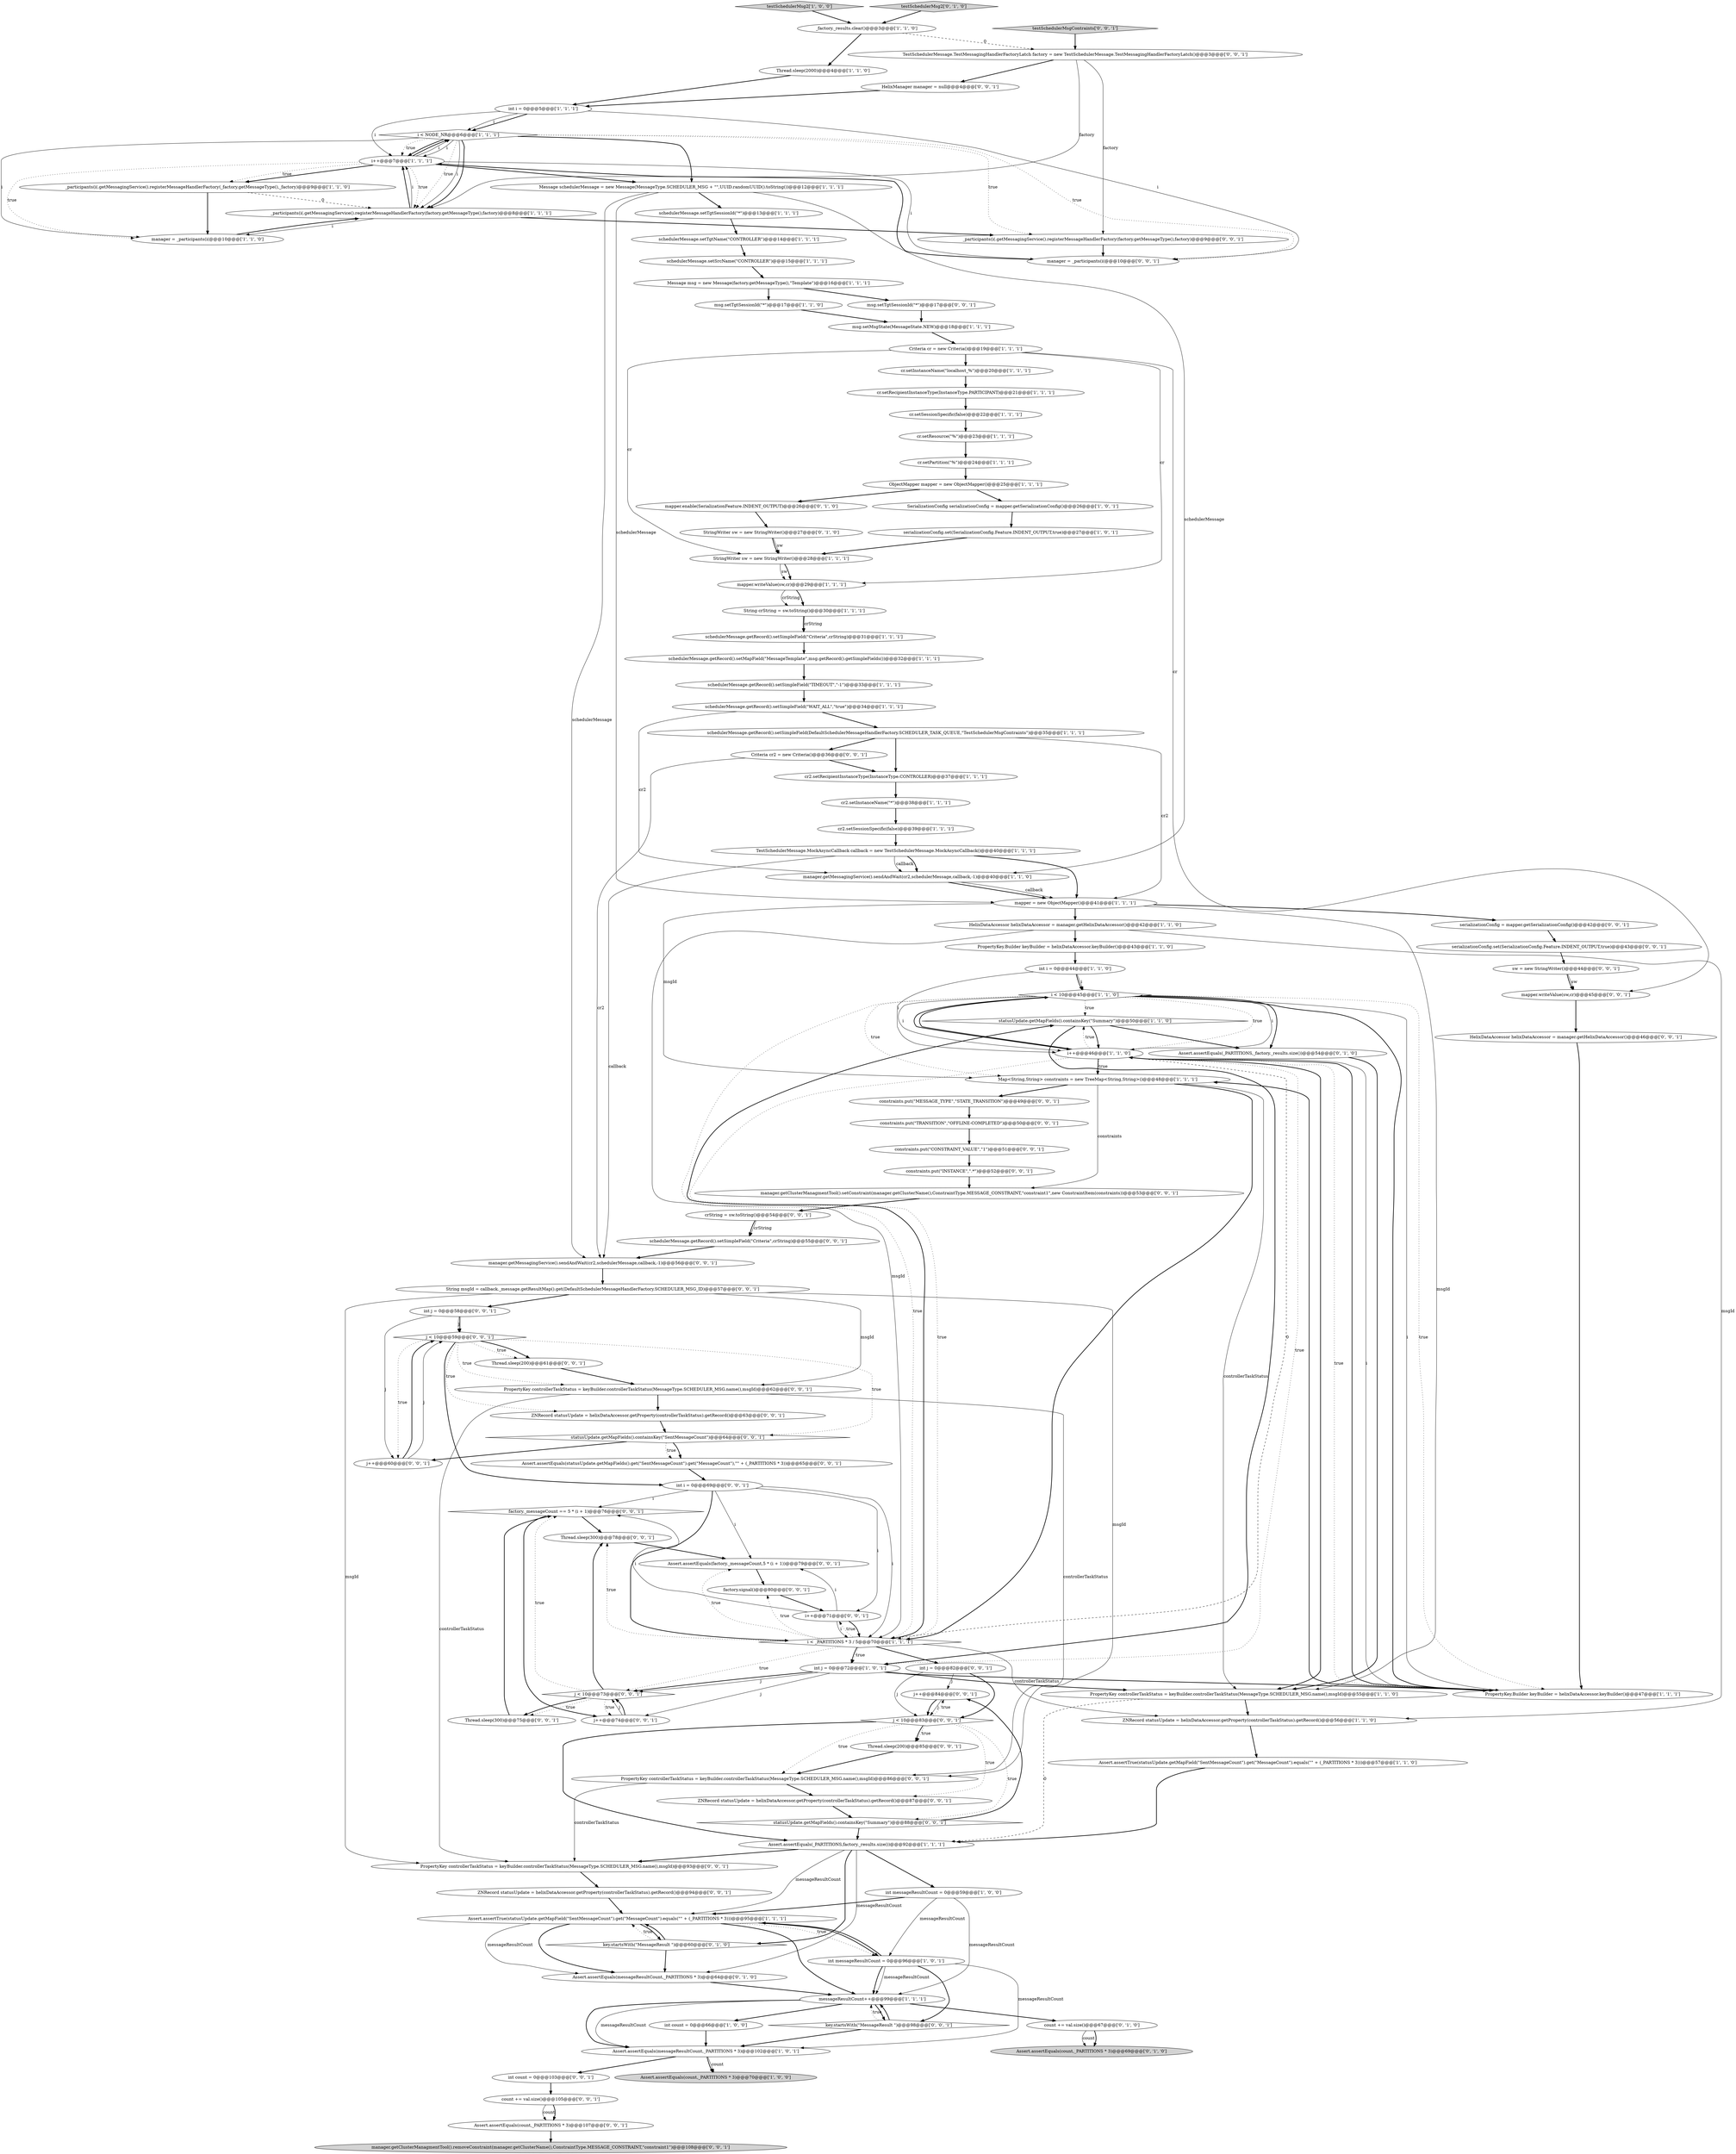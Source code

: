 digraph {
42 [style = filled, label = "manager.getMessagingService().sendAndWait(cr2,schedulerMessage,callback,-1)@@@40@@@['1', '1', '0']", fillcolor = white, shape = ellipse image = "AAA0AAABBB1BBB"];
119 [style = filled, label = "factory._messageCount == 5 * (i + 1)@@@76@@@['0', '0', '1']", fillcolor = white, shape = diamond image = "AAA0AAABBB3BBB"];
96 [style = filled, label = "ZNRecord statusUpdate = helixDataAccessor.getProperty(controllerTaskStatus).getRecord()@@@63@@@['0', '0', '1']", fillcolor = white, shape = ellipse image = "AAA0AAABBB3BBB"];
51 [style = filled, label = "messageResultCount++@@@99@@@['1', '1', '1']", fillcolor = white, shape = ellipse image = "AAA0AAABBB1BBB"];
3 [style = filled, label = "Thread.sleep(2000)@@@4@@@['1', '1', '0']", fillcolor = white, shape = ellipse image = "AAA0AAABBB1BBB"];
23 [style = filled, label = "int messageResultCount = 0@@@59@@@['1', '0', '0']", fillcolor = white, shape = ellipse image = "AAA0AAABBB1BBB"];
53 [style = filled, label = "PropertyKey.Builder keyBuilder = helixDataAccessor.keyBuilder()@@@43@@@['1', '1', '0']", fillcolor = white, shape = ellipse image = "AAA0AAABBB1BBB"];
109 [style = filled, label = "Assert.assertEquals(statusUpdate.getMapFields().get(\"SentMessageCount\").get(\"MessageCount\"),\"\" + (_PARTITIONS * 3))@@@65@@@['0', '0', '1']", fillcolor = white, shape = ellipse image = "AAA0AAABBB3BBB"];
64 [style = filled, label = "mapper.enable(SerializationFeature.INDENT_OUTPUT)@@@26@@@['0', '1', '0']", fillcolor = white, shape = ellipse image = "AAA0AAABBB2BBB"];
86 [style = filled, label = "TestSchedulerMessage.TestMessagingHandlerFactoryLatch factory = new TestSchedulerMessage.TestMessagingHandlerFactoryLatch()@@@3@@@['0', '0', '1']", fillcolor = white, shape = ellipse image = "AAA0AAABBB3BBB"];
52 [style = filled, label = "ObjectMapper mapper = new ObjectMapper()@@@25@@@['1', '1', '1']", fillcolor = white, shape = ellipse image = "AAA0AAABBB1BBB"];
65 [style = filled, label = "Assert.assertEquals(_PARTITIONS,_factory._results.size())@@@54@@@['0', '1', '0']", fillcolor = white, shape = ellipse image = "AAA0AAABBB2BBB"];
70 [style = filled, label = "key.startsWith(\"MessageResult \")@@@98@@@['0', '0', '1']", fillcolor = white, shape = diamond image = "AAA0AAABBB3BBB"];
88 [style = filled, label = "crString = sw.toString()@@@54@@@['0', '0', '1']", fillcolor = white, shape = ellipse image = "AAA0AAABBB3BBB"];
60 [style = filled, label = "StringWriter sw = new StringWriter()@@@27@@@['0', '1', '0']", fillcolor = white, shape = ellipse image = "AAA0AAABBB2BBB"];
11 [style = filled, label = "mapper = new ObjectMapper()@@@41@@@['1', '1', '1']", fillcolor = white, shape = ellipse image = "AAA0AAABBB1BBB"];
110 [style = filled, label = "j++@@@84@@@['0', '0', '1']", fillcolor = white, shape = ellipse image = "AAA0AAABBB3BBB"];
55 [style = filled, label = "cr2.setInstanceName(\"*\")@@@38@@@['1', '1', '1']", fillcolor = white, shape = ellipse image = "AAA0AAABBB1BBB"];
26 [style = filled, label = "cr2.setSessionSpecific(false)@@@39@@@['1', '1', '1']", fillcolor = white, shape = ellipse image = "AAA0AAABBB1BBB"];
27 [style = filled, label = "i < NODE_NR@@@6@@@['1', '1', '1']", fillcolor = white, shape = diamond image = "AAA0AAABBB1BBB"];
106 [style = filled, label = "int i = 0@@@69@@@['0', '0', '1']", fillcolor = white, shape = ellipse image = "AAA0AAABBB3BBB"];
75 [style = filled, label = "String msgId = callback._message.getResultMap().get(DefaultSchedulerMessageHandlerFactory.SCHEDULER_MSG_ID)@@@57@@@['0', '0', '1']", fillcolor = white, shape = ellipse image = "AAA0AAABBB3BBB"];
76 [style = filled, label = "HelixManager manager = null@@@4@@@['0', '0', '1']", fillcolor = white, shape = ellipse image = "AAA0AAABBB3BBB"];
38 [style = filled, label = "statusUpdate.getMapFields().containsKey(\"Summary\")@@@50@@@['1', '1', '0']", fillcolor = white, shape = diamond image = "AAA0AAABBB1BBB"];
13 [style = filled, label = "i < 10@@@45@@@['1', '1', '0']", fillcolor = white, shape = diamond image = "AAA0AAABBB1BBB"];
12 [style = filled, label = "schedulerMessage.getRecord().setMapField(\"MessageTemplate\",msg.getRecord().getSimpleFields())@@@32@@@['1', '1', '1']", fillcolor = white, shape = ellipse image = "AAA0AAABBB1BBB"];
115 [style = filled, label = "Assert.assertEquals(factory._messageCount,5 * (i + 1))@@@79@@@['0', '0', '1']", fillcolor = white, shape = ellipse image = "AAA0AAABBB3BBB"];
102 [style = filled, label = "sw = new StringWriter()@@@44@@@['0', '0', '1']", fillcolor = white, shape = ellipse image = "AAA0AAABBB3BBB"];
84 [style = filled, label = "testSchedulerMsgContraints['0', '0', '1']", fillcolor = lightgray, shape = diamond image = "AAA0AAABBB3BBB"];
0 [style = filled, label = "StringWriter sw = new StringWriter()@@@28@@@['1', '1', '1']", fillcolor = white, shape = ellipse image = "AAA0AAABBB1BBB"];
77 [style = filled, label = "int j = 0@@@58@@@['0', '0', '1']", fillcolor = white, shape = ellipse image = "AAA0AAABBB3BBB"];
47 [style = filled, label = "PropertyKey.Builder keyBuilder = helixDataAccessor.keyBuilder()@@@47@@@['1', '1', '1']", fillcolor = white, shape = ellipse image = "AAA0AAABBB1BBB"];
111 [style = filled, label = "Thread.sleep(200)@@@85@@@['0', '0', '1']", fillcolor = white, shape = ellipse image = "AAA0AAABBB3BBB"];
89 [style = filled, label = "j < 10@@@59@@@['0', '0', '1']", fillcolor = white, shape = diamond image = "AAA0AAABBB3BBB"];
117 [style = filled, label = "schedulerMessage.getRecord().setSimpleField(\"Criteria\",crString)@@@55@@@['0', '0', '1']", fillcolor = white, shape = ellipse image = "AAA0AAABBB3BBB"];
34 [style = filled, label = "testSchedulerMsg2['1', '0', '0']", fillcolor = lightgray, shape = diamond image = "AAA0AAABBB1BBB"];
56 [style = filled, label = "int i = 0@@@5@@@['1', '1', '1']", fillcolor = white, shape = ellipse image = "AAA0AAABBB1BBB"];
100 [style = filled, label = "HelixDataAccessor helixDataAccessor = manager.getHelixDataAccessor()@@@46@@@['0', '0', '1']", fillcolor = white, shape = ellipse image = "AAA0AAABBB3BBB"];
36 [style = filled, label = "schedulerMessage.getRecord().setSimpleField(DefaultSchedulerMessageHandlerFactory.SCHEDULER_TASK_QUEUE,\"TestSchedulerMsgContraints\")@@@35@@@['1', '1', '1']", fillcolor = white, shape = ellipse image = "AAA0AAABBB1BBB"];
85 [style = filled, label = "constraints.put(\"MESSAGE_TYPE\",\"STATE_TRANSITION\")@@@49@@@['0', '0', '1']", fillcolor = white, shape = ellipse image = "AAA0AAABBB3BBB"];
48 [style = filled, label = "i++@@@46@@@['1', '1', '0']", fillcolor = white, shape = ellipse image = "AAA0AAABBB1BBB"];
92 [style = filled, label = "PropertyKey controllerTaskStatus = keyBuilder.controllerTaskStatus(MessageType.SCHEDULER_MSG.name(),msgId)@@@93@@@['0', '0', '1']", fillcolor = white, shape = ellipse image = "AAA0AAABBB3BBB"];
14 [style = filled, label = "Assert.assertTrue(statusUpdate.getMapField(\"SentMessageCount\").get(\"MessageCount\").equals(\"\" + (_PARTITIONS * 3)))@@@95@@@['1', '1', '1']", fillcolor = white, shape = ellipse image = "AAA0AAABBB1BBB"];
67 [style = filled, label = "Assert.assertEquals(count,_PARTITIONS * 3)@@@69@@@['0', '1', '0']", fillcolor = lightgray, shape = ellipse image = "AAA0AAABBB2BBB"];
17 [style = filled, label = "Assert.assertTrue(statusUpdate.getMapField(\"SentMessageCount\").get(\"MessageCount\").equals(\"\" + (_PARTITIONS * 3)))@@@57@@@['1', '1', '0']", fillcolor = white, shape = ellipse image = "AAA0AAABBB1BBB"];
46 [style = filled, label = "cr.setInstanceName(\"localhost_%\")@@@20@@@['1', '1', '1']", fillcolor = white, shape = ellipse image = "AAA0AAABBB1BBB"];
58 [style = filled, label = "cr.setPartition(\"%\")@@@24@@@['1', '1', '1']", fillcolor = white, shape = ellipse image = "AAA0AAABBB1BBB"];
104 [style = filled, label = "constraints.put(\"TRANSITION\",\"OFFLINE-COMPLETED\")@@@50@@@['0', '0', '1']", fillcolor = white, shape = ellipse image = "AAA0AAABBB3BBB"];
87 [style = filled, label = "Thread.sleep(300)@@@78@@@['0', '0', '1']", fillcolor = white, shape = ellipse image = "AAA0AAABBB3BBB"];
105 [style = filled, label = "constraints.put(\"CONSTRAINT_VALUE\",\"1\")@@@51@@@['0', '0', '1']", fillcolor = white, shape = ellipse image = "AAA0AAABBB3BBB"];
6 [style = filled, label = "SerializationConfig serializationConfig = mapper.getSerializationConfig()@@@26@@@['1', '0', '1']", fillcolor = white, shape = ellipse image = "AAA0AAABBB1BBB"];
16 [style = filled, label = "_factory._results.clear()@@@3@@@['1', '1', '0']", fillcolor = white, shape = ellipse image = "AAA0AAABBB1BBB"];
90 [style = filled, label = "int count = 0@@@103@@@['0', '0', '1']", fillcolor = white, shape = ellipse image = "AAA0AAABBB3BBB"];
91 [style = filled, label = "msg.setTgtSessionId(\"*\")@@@17@@@['0', '0', '1']", fillcolor = white, shape = ellipse image = "AAA0AAABBB3BBB"];
80 [style = filled, label = "int j = 0@@@82@@@['0', '0', '1']", fillcolor = white, shape = ellipse image = "AAA0AAABBB3BBB"];
81 [style = filled, label = "j < 10@@@83@@@['0', '0', '1']", fillcolor = white, shape = diamond image = "AAA0AAABBB3BBB"];
9 [style = filled, label = "cr.setSessionSpecific(false)@@@22@@@['1', '1', '1']", fillcolor = white, shape = ellipse image = "AAA0AAABBB1BBB"];
32 [style = filled, label = "cr.setResource(\"%\")@@@23@@@['1', '1', '1']", fillcolor = white, shape = ellipse image = "AAA0AAABBB1BBB"];
95 [style = filled, label = "mapper.writeValue(sw,cr)@@@45@@@['0', '0', '1']", fillcolor = white, shape = ellipse image = "AAA0AAABBB3BBB"];
93 [style = filled, label = "j < 10@@@73@@@['0', '0', '1']", fillcolor = white, shape = diamond image = "AAA0AAABBB3BBB"];
45 [style = filled, label = "msg.setMsgState(MessageState.NEW)@@@18@@@['1', '1', '1']", fillcolor = white, shape = ellipse image = "AAA0AAABBB1BBB"];
63 [style = filled, label = "key.startsWith(\"MessageResult \")@@@60@@@['0', '1', '0']", fillcolor = white, shape = diamond image = "AAA0AAABBB2BBB"];
33 [style = filled, label = "cr.setRecipientInstanceType(InstanceType.PARTICIPANT)@@@21@@@['1', '1', '1']", fillcolor = white, shape = ellipse image = "AAA0AAABBB1BBB"];
98 [style = filled, label = "Thread.sleep(200)@@@61@@@['0', '0', '1']", fillcolor = white, shape = ellipse image = "AAA0AAABBB3BBB"];
99 [style = filled, label = "j++@@@74@@@['0', '0', '1']", fillcolor = white, shape = ellipse image = "AAA0AAABBB3BBB"];
72 [style = filled, label = "ZNRecord statusUpdate = helixDataAccessor.getProperty(controllerTaskStatus).getRecord()@@@87@@@['0', '0', '1']", fillcolor = white, shape = ellipse image = "AAA0AAABBB3BBB"];
35 [style = filled, label = "schedulerMessage.getRecord().setSimpleField(\"Criteria\",crString)@@@31@@@['1', '1', '1']", fillcolor = white, shape = ellipse image = "AAA0AAABBB1BBB"];
78 [style = filled, label = "i++@@@71@@@['0', '0', '1']", fillcolor = white, shape = ellipse image = "AAA0AAABBB3BBB"];
114 [style = filled, label = "statusUpdate.getMapFields().containsKey(\"Summary\")@@@88@@@['0', '0', '1']", fillcolor = white, shape = diamond image = "AAA0AAABBB3BBB"];
44 [style = filled, label = "int messageResultCount = 0@@@96@@@['1', '0', '1']", fillcolor = white, shape = ellipse image = "AAA0AAABBB1BBB"];
79 [style = filled, label = "count += val.size()@@@105@@@['0', '0', '1']", fillcolor = white, shape = ellipse image = "AAA0AAABBB3BBB"];
5 [style = filled, label = "i++@@@7@@@['1', '1', '1']", fillcolor = white, shape = ellipse image = "AAA0AAABBB1BBB"];
2 [style = filled, label = "int j = 0@@@72@@@['1', '0', '1']", fillcolor = white, shape = ellipse image = "AAA0AAABBB1BBB"];
49 [style = filled, label = "PropertyKey controllerTaskStatus = keyBuilder.controllerTaskStatus(MessageType.SCHEDULER_MSG.name(),msgId)@@@55@@@['1', '1', '0']", fillcolor = white, shape = ellipse image = "AAA0AAABBB1BBB"];
97 [style = filled, label = "j++@@@60@@@['0', '0', '1']", fillcolor = white, shape = ellipse image = "AAA0AAABBB3BBB"];
20 [style = filled, label = "serializationConfig.set(SerializationConfig.Feature.INDENT_OUTPUT,true)@@@27@@@['1', '0', '1']", fillcolor = white, shape = ellipse image = "AAA0AAABBB1BBB"];
69 [style = filled, label = "manager.getClusterManagmentTool().setConstraint(manager.getClusterName(),ConstraintType.MESSAGE_CONSTRAINT,\"constraint1\",new ConstraintItem(constraints))@@@53@@@['0', '0', '1']", fillcolor = white, shape = ellipse image = "AAA0AAABBB3BBB"];
7 [style = filled, label = "HelixDataAccessor helixDataAccessor = manager.getHelixDataAccessor()@@@42@@@['1', '1', '0']", fillcolor = white, shape = ellipse image = "AAA0AAABBB1BBB"];
118 [style = filled, label = "Thread.sleep(300)@@@75@@@['0', '0', '1']", fillcolor = white, shape = ellipse image = "AAA0AAABBB3BBB"];
54 [style = filled, label = "_participants(i(.getMessagingService().registerMessageHandlerFactory(factory.getMessageType(),factory)@@@8@@@['1', '1', '1']", fillcolor = white, shape = ellipse image = "AAA0AAABBB1BBB"];
73 [style = filled, label = "statusUpdate.getMapFields().containsKey(\"SentMessageCount\")@@@64@@@['0', '0', '1']", fillcolor = white, shape = diamond image = "AAA0AAABBB3BBB"];
108 [style = filled, label = "PropertyKey controllerTaskStatus = keyBuilder.controllerTaskStatus(MessageType.SCHEDULER_MSG.name(),msgId)@@@62@@@['0', '0', '1']", fillcolor = white, shape = ellipse image = "AAA0AAABBB3BBB"];
116 [style = filled, label = "_participants(i(.getMessagingService().registerMessageHandlerFactory(factory.getMessageType(),factory)@@@9@@@['0', '0', '1']", fillcolor = white, shape = ellipse image = "AAA0AAABBB3BBB"];
4 [style = filled, label = "msg.setTgtSessionId(\"*\")@@@17@@@['1', '1', '0']", fillcolor = white, shape = ellipse image = "AAA0AAABBB1BBB"];
103 [style = filled, label = "manager = _participants(i(@@@10@@@['0', '0', '1']", fillcolor = white, shape = ellipse image = "AAA0AAABBB3BBB"];
1 [style = filled, label = "int i = 0@@@44@@@['1', '1', '0']", fillcolor = white, shape = ellipse image = "AAA0AAABBB1BBB"];
61 [style = filled, label = "Assert.assertEquals(messageResultCount,_PARTITIONS * 3)@@@64@@@['0', '1', '0']", fillcolor = white, shape = ellipse image = "AAA0AAABBB2BBB"];
101 [style = filled, label = "Assert.assertEquals(count,_PARTITIONS * 3)@@@107@@@['0', '0', '1']", fillcolor = white, shape = ellipse image = "AAA0AAABBB3BBB"];
112 [style = filled, label = "ZNRecord statusUpdate = helixDataAccessor.getProperty(controllerTaskStatus).getRecord()@@@94@@@['0', '0', '1']", fillcolor = white, shape = ellipse image = "AAA0AAABBB3BBB"];
41 [style = filled, label = "_participants(i(.getMessagingService().registerMessageHandlerFactory(_factory.getMessageType(),_factory)@@@9@@@['1', '1', '0']", fillcolor = white, shape = ellipse image = "AAA0AAABBB1BBB"];
28 [style = filled, label = "manager = _participants(i(@@@10@@@['1', '1', '0']", fillcolor = white, shape = ellipse image = "AAA0AAABBB1BBB"];
57 [style = filled, label = "Criteria cr = new Criteria()@@@19@@@['1', '1', '1']", fillcolor = white, shape = ellipse image = "AAA0AAABBB1BBB"];
68 [style = filled, label = "Criteria cr2 = new Criteria()@@@36@@@['0', '0', '1']", fillcolor = white, shape = ellipse image = "AAA0AAABBB3BBB"];
15 [style = filled, label = "cr2.setRecipientInstanceType(InstanceType.CONTROLLER)@@@37@@@['1', '1', '1']", fillcolor = white, shape = ellipse image = "AAA0AAABBB1BBB"];
25 [style = filled, label = "schedulerMessage.getRecord().setSimpleField(\"TIMEOUT\",\"-1\")@@@33@@@['1', '1', '1']", fillcolor = white, shape = ellipse image = "AAA0AAABBB1BBB"];
22 [style = filled, label = "i < _PARTITIONS * 3 / 5@@@70@@@['1', '1', '1']", fillcolor = white, shape = diamond image = "AAA0AAABBB1BBB"];
66 [style = filled, label = "count += val.size()@@@67@@@['0', '1', '0']", fillcolor = white, shape = ellipse image = "AAA0AAABBB2BBB"];
24 [style = filled, label = "String crString = sw.toString()@@@30@@@['1', '1', '1']", fillcolor = white, shape = ellipse image = "AAA0AAABBB1BBB"];
43 [style = filled, label = "ZNRecord statusUpdate = helixDataAccessor.getProperty(controllerTaskStatus).getRecord()@@@56@@@['1', '1', '0']", fillcolor = white, shape = ellipse image = "AAA0AAABBB1BBB"];
74 [style = filled, label = "constraints.put(\"INSTANCE\",\".*\")@@@52@@@['0', '0', '1']", fillcolor = white, shape = ellipse image = "AAA0AAABBB3BBB"];
59 [style = filled, label = "Assert.assertEquals(_PARTITIONS,factory._results.size())@@@92@@@['1', '1', '1']", fillcolor = white, shape = ellipse image = "AAA0AAABBB1BBB"];
30 [style = filled, label = "Assert.assertEquals(count,_PARTITIONS * 3)@@@70@@@['1', '0', '0']", fillcolor = lightgray, shape = ellipse image = "AAA0AAABBB1BBB"];
39 [style = filled, label = "int count = 0@@@66@@@['1', '0', '0']", fillcolor = white, shape = ellipse image = "AAA0AAABBB1BBB"];
62 [style = filled, label = "testSchedulerMsg2['0', '1', '0']", fillcolor = lightgray, shape = diamond image = "AAA0AAABBB2BBB"];
107 [style = filled, label = "PropertyKey controllerTaskStatus = keyBuilder.controllerTaskStatus(MessageType.SCHEDULER_MSG.name(),msgId)@@@86@@@['0', '0', '1']", fillcolor = white, shape = ellipse image = "AAA0AAABBB3BBB"];
31 [style = filled, label = "Message msg = new Message(factory.getMessageType(),\"Template\")@@@16@@@['1', '1', '1']", fillcolor = white, shape = ellipse image = "AAA0AAABBB1BBB"];
8 [style = filled, label = "TestSchedulerMessage.MockAsyncCallback callback = new TestSchedulerMessage.MockAsyncCallback()@@@40@@@['1', '1', '1']", fillcolor = white, shape = ellipse image = "AAA0AAABBB1BBB"];
113 [style = filled, label = "serializationConfig = mapper.getSerializationConfig()@@@42@@@['0', '0', '1']", fillcolor = white, shape = ellipse image = "AAA0AAABBB3BBB"];
94 [style = filled, label = "serializationConfig.set(SerializationConfig.Feature.INDENT_OUTPUT,true)@@@43@@@['0', '0', '1']", fillcolor = white, shape = ellipse image = "AAA0AAABBB3BBB"];
40 [style = filled, label = "schedulerMessage.setTgtSessionId(\"*\")@@@13@@@['1', '1', '1']", fillcolor = white, shape = ellipse image = "AAA0AAABBB1BBB"];
50 [style = filled, label = "Assert.assertEquals(messageResultCount,_PARTITIONS * 3)@@@102@@@['1', '0', '1']", fillcolor = white, shape = ellipse image = "AAA0AAABBB1BBB"];
18 [style = filled, label = "Map<String,String> constraints = new TreeMap<String,String>()@@@48@@@['1', '1', '1']", fillcolor = white, shape = ellipse image = "AAA0AAABBB1BBB"];
83 [style = filled, label = "manager.getClusterManagmentTool().removeConstraint(manager.getClusterName(),ConstraintType.MESSAGE_CONSTRAINT,\"constraint1\")@@@108@@@['0', '0', '1']", fillcolor = lightgray, shape = ellipse image = "AAA0AAABBB3BBB"];
71 [style = filled, label = "manager.getMessagingService().sendAndWait(cr2,schedulerMessage,callback,-1)@@@56@@@['0', '0', '1']", fillcolor = white, shape = ellipse image = "AAA0AAABBB3BBB"];
21 [style = filled, label = "schedulerMessage.getRecord().setSimpleField(\"WAIT_ALL\",\"true\")@@@34@@@['1', '1', '1']", fillcolor = white, shape = ellipse image = "AAA0AAABBB1BBB"];
37 [style = filled, label = "Message schedulerMessage = new Message(MessageType.SCHEDULER_MSG + \"\",UUID.randomUUID().toString())@@@12@@@['1', '1', '1']", fillcolor = white, shape = ellipse image = "AAA0AAABBB1BBB"];
10 [style = filled, label = "schedulerMessage.setTgtName(\"CONTROLLER\")@@@14@@@['1', '1', '1']", fillcolor = white, shape = ellipse image = "AAA0AAABBB1BBB"];
82 [style = filled, label = "factory.signal()@@@80@@@['0', '0', '1']", fillcolor = white, shape = ellipse image = "AAA0AAABBB3BBB"];
19 [style = filled, label = "schedulerMessage.setSrcName(\"CONTROLLER\")@@@15@@@['1', '1', '1']", fillcolor = white, shape = ellipse image = "AAA0AAABBB1BBB"];
29 [style = filled, label = "mapper.writeValue(sw,cr)@@@29@@@['1', '1', '1']", fillcolor = white, shape = ellipse image = "AAA0AAABBB1BBB"];
87->115 [style = bold, label=""];
12->25 [style = bold, label=""];
54->5 [style = solid, label="i"];
59->23 [style = bold, label=""];
2->99 [style = solid, label="j"];
22->93 [style = dotted, label="true"];
37->71 [style = solid, label="schedulerMessage"];
93->118 [style = dotted, label="true"];
7->53 [style = bold, label=""];
71->75 [style = bold, label=""];
75->108 [style = solid, label="msgId"];
99->93 [style = solid, label="j"];
85->104 [style = bold, label=""];
106->119 [style = solid, label="i"];
75->92 [style = solid, label="msgId"];
66->67 [style = bold, label=""];
8->71 [style = solid, label="callback"];
48->22 [style = dotted, label="true"];
57->0 [style = solid, label="cr"];
22->115 [style = dotted, label="true"];
79->101 [style = solid, label="count"];
74->69 [style = bold, label=""];
22->78 [style = dotted, label="true"];
4->45 [style = bold, label=""];
64->60 [style = bold, label=""];
96->73 [style = bold, label=""];
0->29 [style = solid, label="sw"];
7->43 [style = solid, label="msgId"];
52->64 [style = bold, label=""];
8->42 [style = solid, label="callback"];
110->81 [style = bold, label=""];
5->54 [style = dotted, label="true"];
73->97 [style = bold, label=""];
106->22 [style = bold, label=""];
99->93 [style = bold, label=""];
31->91 [style = bold, label=""];
11->49 [style = solid, label="msgId"];
13->38 [style = dotted, label="true"];
27->5 [style = solid, label="i"];
86->76 [style = bold, label=""];
77->89 [style = solid, label="j"];
106->78 [style = solid, label="i"];
106->115 [style = solid, label="i"];
93->118 [style = bold, label=""];
119->87 [style = bold, label=""];
43->17 [style = bold, label=""];
13->22 [style = dotted, label="true"];
103->5 [style = bold, label=""];
33->9 [style = bold, label=""];
97->89 [style = bold, label=""];
82->78 [style = bold, label=""];
50->30 [style = bold, label=""];
66->67 [style = solid, label="count"];
89->108 [style = dotted, label="true"];
22->80 [style = bold, label=""];
89->98 [style = bold, label=""];
81->111 [style = bold, label=""];
20->0 [style = bold, label=""];
104->105 [style = bold, label=""];
48->13 [style = bold, label=""];
93->99 [style = dotted, label="true"];
70->50 [style = bold, label=""];
86->116 [style = solid, label="factory"];
5->103 [style = solid, label="i"];
5->41 [style = bold, label=""];
24->35 [style = bold, label=""];
89->73 [style = dotted, label="true"];
18->69 [style = solid, label="constraints"];
93->119 [style = dotted, label="true"];
91->45 [style = bold, label=""];
86->54 [style = solid, label="factory"];
13->48 [style = solid, label="i"];
105->74 [style = bold, label=""];
13->48 [style = bold, label=""];
98->108 [style = bold, label=""];
70->51 [style = dotted, label="true"];
8->42 [style = bold, label=""];
63->61 [style = bold, label=""];
108->107 [style = solid, label="controllerTaskStatus"];
57->95 [style = solid, label="cr"];
0->29 [style = bold, label=""];
39->50 [style = bold, label=""];
84->86 [style = bold, label=""];
7->22 [style = solid, label="msgId"];
113->94 [style = bold, label=""];
59->92 [style = bold, label=""];
77->97 [style = solid, label="j"];
48->18 [style = dotted, label="true"];
49->43 [style = bold, label=""];
36->68 [style = bold, label=""];
2->47 [style = bold, label=""];
63->14 [style = bold, label=""];
62->16 [style = bold, label=""];
6->20 [style = bold, label=""];
15->55 [style = bold, label=""];
55->26 [style = bold, label=""];
48->18 [style = bold, label=""];
80->81 [style = bold, label=""];
51->50 [style = bold, label=""];
5->37 [style = bold, label=""];
48->38 [style = dotted, label="true"];
25->21 [style = bold, label=""];
51->66 [style = bold, label=""];
89->106 [style = bold, label=""];
93->87 [style = bold, label=""];
112->14 [style = bold, label=""];
37->40 [style = bold, label=""];
111->107 [style = bold, label=""];
23->51 [style = solid, label="messageResultCount"];
11->113 [style = bold, label=""];
54->116 [style = bold, label=""];
78->22 [style = bold, label=""];
73->109 [style = bold, label=""];
5->27 [style = bold, label=""];
23->44 [style = solid, label="messageResultCount"];
38->48 [style = bold, label=""];
1->48 [style = solid, label="i"];
76->56 [style = bold, label=""];
21->42 [style = solid, label="cr2"];
28->54 [style = bold, label=""];
9->32 [style = bold, label=""];
60->0 [style = solid, label="sw"];
29->24 [style = solid, label="crString"];
2->93 [style = bold, label=""];
78->119 [style = solid, label="i"];
37->42 [style = solid, label="schedulerMessage"];
102->95 [style = solid, label="sw"];
21->36 [style = bold, label=""];
14->44 [style = dotted, label="true"];
44->51 [style = bold, label=""];
22->87 [style = dotted, label="true"];
5->28 [style = dotted, label="true"];
36->11 [style = solid, label="cr2"];
81->114 [style = dotted, label="true"];
1->13 [style = bold, label=""];
61->51 [style = bold, label=""];
56->27 [style = bold, label=""];
22->2 [style = bold, label=""];
14->61 [style = solid, label="messageResultCount"];
59->61 [style = solid, label="messageResultCount"];
37->11 [style = solid, label="schedulerMessage"];
22->38 [style = bold, label=""];
51->39 [style = bold, label=""];
68->15 [style = bold, label=""];
26->8 [style = bold, label=""];
101->83 [style = bold, label=""];
63->14 [style = dotted, label="true"];
27->54 [style = dotted, label="true"];
48->13 [style = solid, label="i"];
115->82 [style = bold, label=""];
27->116 [style = dotted, label="true"];
73->109 [style = dotted, label="true"];
27->5 [style = dotted, label="true"];
18->22 [style = bold, label=""];
22->82 [style = dotted, label="true"];
17->59 [style = bold, label=""];
57->46 [style = bold, label=""];
48->2 [style = dotted, label="true"];
95->100 [style = bold, label=""];
52->6 [style = bold, label=""];
27->103 [style = dotted, label="true"];
2->49 [style = bold, label=""];
59->14 [style = solid, label="messageResultCount"];
108->96 [style = bold, label=""];
27->54 [style = solid, label="i"];
42->11 [style = bold, label=""];
27->37 [style = bold, label=""];
56->5 [style = solid, label="i"];
16->86 [style = dashed, label="0"];
41->54 [style = dashed, label="0"];
47->48 [style = bold, label=""];
31->4 [style = bold, label=""];
13->65 [style = bold, label=""];
81->110 [style = dotted, label="true"];
53->1 [style = bold, label=""];
108->92 [style = solid, label="controllerTaskStatus"];
18->49 [style = solid, label="controllerTaskStatus"];
42->11 [style = solid, label="callback"];
13->18 [style = dotted, label="true"];
48->22 [style = dashed, label="0"];
70->51 [style = bold, label=""];
32->58 [style = bold, label=""];
16->3 [style = bold, label=""];
72->114 [style = bold, label=""];
22->43 [style = solid, label="controllerTaskStatus"];
13->47 [style = dotted, label="true"];
54->5 [style = bold, label=""];
88->117 [style = solid, label="crString"];
81->111 [style = dotted, label="true"];
44->70 [style = bold, label=""];
23->14 [style = bold, label=""];
50->90 [style = bold, label=""];
56->103 [style = solid, label="i"];
107->92 [style = solid, label="controllerTaskStatus"];
94->102 [style = bold, label=""];
44->50 [style = solid, label="messageResultCount"];
89->96 [style = dotted, label="true"];
81->59 [style = bold, label=""];
38->65 [style = bold, label=""];
14->63 [style = bold, label=""];
45->57 [style = bold, label=""];
88->117 [style = bold, label=""];
51->70 [style = bold, label=""];
47->48 [style = solid, label="i"];
97->89 [style = solid, label="j"];
110->81 [style = solid, label="j"];
89->97 [style = dotted, label="true"];
89->98 [style = dotted, label="true"];
79->101 [style = bold, label=""];
27->54 [style = bold, label=""];
14->51 [style = bold, label=""];
48->49 [style = bold, label=""];
47->18 [style = bold, label=""];
117->71 [style = bold, label=""];
92->112 [style = bold, label=""];
1->13 [style = solid, label="i"];
68->71 [style = solid, label="cr2"];
106->22 [style = solid, label="i"];
13->47 [style = bold, label=""];
3->56 [style = bold, label=""];
36->15 [style = bold, label=""];
69->88 [style = bold, label=""];
118->119 [style = bold, label=""];
49->59 [style = dashed, label="0"];
60->0 [style = bold, label=""];
51->50 [style = solid, label="messageResultCount"];
38->2 [style = bold, label=""];
116->103 [style = bold, label=""];
109->106 [style = bold, label=""];
119->99 [style = bold, label=""];
107->72 [style = bold, label=""];
78->115 [style = solid, label="i"];
80->81 [style = solid, label="j"];
48->47 [style = dotted, label="true"];
81->72 [style = dotted, label="true"];
59->63 [style = bold, label=""];
2->93 [style = solid, label="j"];
11->18 [style = solid, label="msgId"];
46->33 [style = bold, label=""];
90->79 [style = bold, label=""];
102->95 [style = bold, label=""];
10->19 [style = bold, label=""];
11->7 [style = bold, label=""];
14->44 [style = bold, label=""];
114->59 [style = bold, label=""];
18->85 [style = bold, label=""];
13->47 [style = solid, label="i"];
40->10 [style = bold, label=""];
8->11 [style = bold, label=""];
78->22 [style = solid, label="i"];
58->52 [style = bold, label=""];
13->48 [style = dotted, label="true"];
22->2 [style = dotted, label="true"];
81->107 [style = dotted, label="true"];
56->27 [style = solid, label="i"];
54->28 [style = solid, label="i"];
57->29 [style = solid, label="cr"];
27->28 [style = solid, label="i"];
34->16 [style = bold, label=""];
27->5 [style = bold, label=""];
24->35 [style = solid, label="crString"];
80->110 [style = solid, label="j"];
5->27 [style = solid, label="i"];
75->107 [style = solid, label="msgId"];
77->89 [style = bold, label=""];
19->31 [style = bold, label=""];
29->24 [style = bold, label=""];
35->12 [style = bold, label=""];
44->14 [style = bold, label=""];
65->49 [style = bold, label=""];
114->110 [style = bold, label=""];
44->51 [style = solid, label="messageResultCount"];
75->77 [style = bold, label=""];
50->30 [style = solid, label="count"];
100->47 [style = bold, label=""];
5->41 [style = dotted, label="true"];
41->28 [style = bold, label=""];
14->61 [style = bold, label=""];
}
